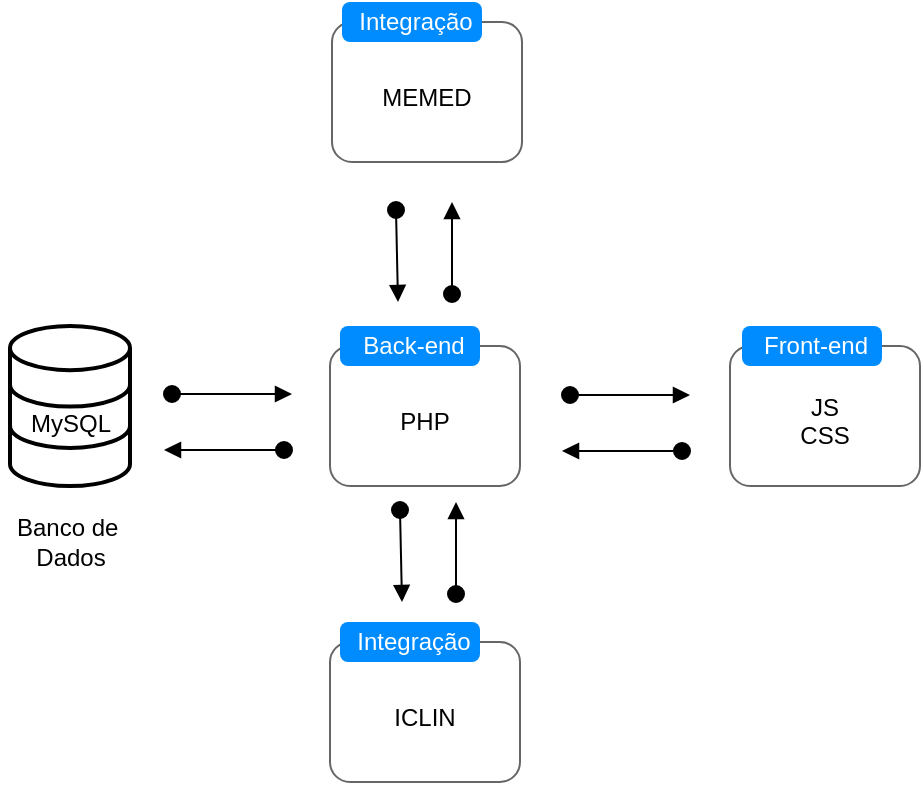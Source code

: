 <mxfile version="13.9.9" type="device"><diagram id="xKO-w2g8g_Jzb_0JrCD3" name="Página-1"><mxGraphModel dx="852" dy="1673" grid="1" gridSize="10" guides="1" tooltips="1" connect="1" arrows="1" fold="1" page="1" pageScale="1" pageWidth="827" pageHeight="1169" math="0" shadow="0"><root><mxCell id="0"/><mxCell id="1" parent="0"/><mxCell id="1ovAjcnlNvM7NSalp8bO-2" value="Banco de&amp;nbsp;&lt;br&gt;Dados&lt;br&gt;" style="text;html=1;align=center;verticalAlign=middle;resizable=0;points=[];autosize=1;" parent="1" vertex="1"><mxGeometry x="75" y="215" width="70" height="30" as="geometry"/></mxCell><mxCell id="1ovAjcnlNvM7NSalp8bO-3" value="" style="html=1;verticalAlign=bottom;startArrow=oval;startFill=1;endArrow=block;startSize=8;" parent="1" edge="1"><mxGeometry width="60" relative="1" as="geometry"><mxPoint x="161" y="156" as="sourcePoint"/><mxPoint x="221" y="156" as="targetPoint"/></mxGeometry></mxCell><mxCell id="1ovAjcnlNvM7NSalp8bO-4" value="" style="html=1;verticalAlign=bottom;startArrow=oval;startFill=1;endArrow=block;startSize=8;" parent="1" edge="1"><mxGeometry width="60" relative="1" as="geometry"><mxPoint x="217" y="184" as="sourcePoint"/><mxPoint x="157" y="184" as="targetPoint"/></mxGeometry></mxCell><mxCell id="1ovAjcnlNvM7NSalp8bO-11" value="" style="html=1;verticalLabelPosition=bottom;align=center;labelBackgroundColor=#ffffff;verticalAlign=top;strokeWidth=2;shadow=0;dashed=0;shape=mxgraph.ios7.icons.data;" parent="1" vertex="1"><mxGeometry x="80" y="122" width="60" height="80" as="geometry"/></mxCell><mxCell id="1ovAjcnlNvM7NSalp8bO-12" value="MySQL" style="text;html=1;align=center;verticalAlign=middle;resizable=0;points=[];autosize=1;" parent="1" vertex="1"><mxGeometry x="80" y="161" width="60" height="20" as="geometry"/></mxCell><mxCell id="1ovAjcnlNvM7NSalp8bO-13" value="&#10;PHP" style="shape=mxgraph.mockup.containers.marginRect;rectMarginTop=10;strokeColor=#666666;strokeWidth=1;dashed=0;rounded=1;arcSize=5;recursiveResize=0;" parent="1" vertex="1"><mxGeometry x="240" y="122" width="95" height="80" as="geometry"/></mxCell><mxCell id="1ovAjcnlNvM7NSalp8bO-14" value="Back-end" style="shape=rect;strokeColor=none;fillColor=#008cff;strokeWidth=1;dashed=0;rounded=1;arcSize=20;fontColor=#ffffff;fontSize=12;spacing=2;spacingTop=-2;align=center;autosize=1;spacingLeft=4;resizeWidth=0;resizeHeight=0;perimeter=none;" parent="1ovAjcnlNvM7NSalp8bO-13" vertex="1"><mxGeometry x="5" width="70" height="20" as="geometry"/></mxCell><mxCell id="1ovAjcnlNvM7NSalp8bO-15" value="" style="html=1;verticalAlign=bottom;startArrow=oval;startFill=1;endArrow=block;startSize=8;" parent="1" edge="1"><mxGeometry width="60" relative="1" as="geometry"><mxPoint x="360" y="156.5" as="sourcePoint"/><mxPoint x="420" y="156.5" as="targetPoint"/></mxGeometry></mxCell><mxCell id="1ovAjcnlNvM7NSalp8bO-16" value="" style="html=1;verticalAlign=bottom;startArrow=oval;startFill=1;endArrow=block;startSize=8;" parent="1" edge="1"><mxGeometry width="60" relative="1" as="geometry"><mxPoint x="416" y="184.5" as="sourcePoint"/><mxPoint x="356" y="184.5" as="targetPoint"/></mxGeometry></mxCell><mxCell id="1ovAjcnlNvM7NSalp8bO-17" value="&#10;JS&#10;CSS" style="shape=mxgraph.mockup.containers.marginRect;rectMarginTop=10;strokeColor=#666666;strokeWidth=1;dashed=0;rounded=1;arcSize=5;recursiveResize=0;" parent="1" vertex="1"><mxGeometry x="440" y="122" width="95" height="80" as="geometry"/></mxCell><mxCell id="1ovAjcnlNvM7NSalp8bO-18" value="Front-end" style="shape=rect;strokeColor=none;fillColor=#008cff;strokeWidth=1;dashed=0;rounded=1;arcSize=20;fontColor=#ffffff;fontSize=12;spacing=2;spacingTop=-2;align=center;autosize=1;spacingLeft=4;resizeWidth=0;resizeHeight=0;perimeter=none;" parent="1ovAjcnlNvM7NSalp8bO-17" vertex="1"><mxGeometry x="6" width="70" height="20" as="geometry"/></mxCell><mxCell id="1ovAjcnlNvM7NSalp8bO-21" value="" style="html=1;verticalAlign=bottom;startArrow=oval;startFill=1;endArrow=block;startSize=8;" parent="1" edge="1"><mxGeometry width="60" relative="1" as="geometry"><mxPoint x="275" y="214" as="sourcePoint"/><mxPoint x="276" y="260" as="targetPoint"/></mxGeometry></mxCell><mxCell id="1ovAjcnlNvM7NSalp8bO-23" value="" style="html=1;verticalAlign=bottom;startArrow=oval;startFill=1;endArrow=block;startSize=8;" parent="1" edge="1"><mxGeometry width="60" relative="1" as="geometry"><mxPoint x="303" y="256" as="sourcePoint"/><mxPoint x="303" y="210" as="targetPoint"/></mxGeometry></mxCell><mxCell id="1ovAjcnlNvM7NSalp8bO-25" value="&#10;ICLIN" style="shape=mxgraph.mockup.containers.marginRect;rectMarginTop=10;strokeColor=#666666;strokeWidth=1;dashed=0;rounded=1;arcSize=5;recursiveResize=0;" parent="1" vertex="1"><mxGeometry x="240" y="270" width="95" height="80" as="geometry"/></mxCell><mxCell id="1ovAjcnlNvM7NSalp8bO-26" value="Integração" style="shape=rect;strokeColor=none;fillColor=#008cff;strokeWidth=1;dashed=0;rounded=1;arcSize=20;fontSize=12;spacing=2;spacingTop=-2;align=center;autosize=1;spacingLeft=4;resizeWidth=0;resizeHeight=0;perimeter=none;fontColor=#FFFFFF;" parent="1ovAjcnlNvM7NSalp8bO-25" vertex="1"><mxGeometry x="5" width="70" height="20" as="geometry"/></mxCell><mxCell id="H7214uktvEvlMDOjbUZl-1" value="" style="html=1;verticalAlign=bottom;startArrow=oval;startFill=1;endArrow=block;startSize=8;" edge="1" parent="1"><mxGeometry width="60" relative="1" as="geometry"><mxPoint x="273" y="64" as="sourcePoint"/><mxPoint x="274" y="110" as="targetPoint"/></mxGeometry></mxCell><mxCell id="H7214uktvEvlMDOjbUZl-2" value="" style="html=1;verticalAlign=bottom;startArrow=oval;startFill=1;endArrow=block;startSize=8;" edge="1" parent="1"><mxGeometry width="60" relative="1" as="geometry"><mxPoint x="301" y="106" as="sourcePoint"/><mxPoint x="301" y="60" as="targetPoint"/></mxGeometry></mxCell><mxCell id="H7214uktvEvlMDOjbUZl-3" value="&#10;MEMED" style="shape=mxgraph.mockup.containers.marginRect;rectMarginTop=10;strokeColor=#666666;strokeWidth=1;dashed=0;rounded=1;arcSize=5;recursiveResize=0;" vertex="1" parent="1"><mxGeometry x="241" y="-40" width="95" height="80" as="geometry"/></mxCell><mxCell id="H7214uktvEvlMDOjbUZl-4" value="Integração" style="shape=rect;strokeColor=none;fillColor=#008cff;strokeWidth=1;dashed=0;rounded=1;arcSize=20;fontSize=12;spacing=2;spacingTop=-2;align=center;autosize=1;spacingLeft=4;resizeWidth=0;resizeHeight=0;perimeter=none;fontColor=#FFFFFF;" vertex="1" parent="H7214uktvEvlMDOjbUZl-3"><mxGeometry x="5" width="70" height="20" as="geometry"/></mxCell></root></mxGraphModel></diagram></mxfile>